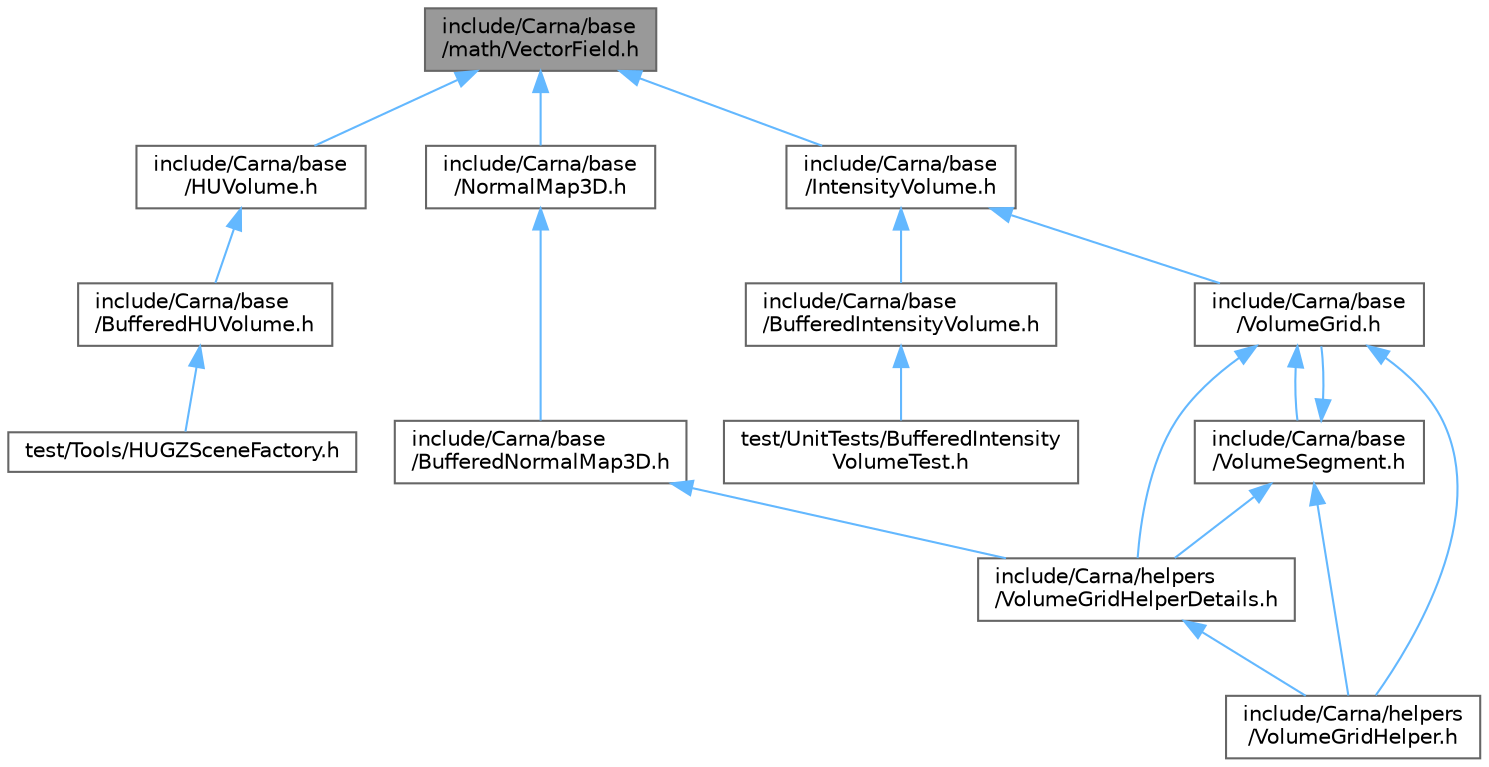 digraph "include/Carna/base/math/VectorField.h"
{
 // LATEX_PDF_SIZE
  bgcolor="transparent";
  edge [fontname=Helvetica,fontsize=10,labelfontname=Helvetica,labelfontsize=10];
  node [fontname=Helvetica,fontsize=10,shape=box,height=0.2,width=0.4];
  Node1 [id="Node000001",label="include/Carna/base\l/math/VectorField.h",height=0.2,width=0.4,color="gray40", fillcolor="grey60", style="filled", fontcolor="black",tooltip="Defines Carna::base::math::VectorField."];
  Node1 -> Node2 [id="edge1_Node000001_Node000002",dir="back",color="steelblue1",style="solid",tooltip=" "];
  Node2 [id="Node000002",label="include/Carna/base\l/HUVolume.h",height=0.2,width=0.4,color="grey40", fillcolor="white", style="filled",URL="$HUVolume_8h.html",tooltip="Defines Carna::base::HUVolume."];
  Node2 -> Node3 [id="edge2_Node000002_Node000003",dir="back",color="steelblue1",style="solid",tooltip=" "];
  Node3 [id="Node000003",label="include/Carna/base\l/BufferedHUVolume.h",height=0.2,width=0.4,color="grey40", fillcolor="white", style="filled",URL="$BufferedHUVolume_8h.html",tooltip="Defines Carna::base::BufferedHUVolume."];
  Node3 -> Node4 [id="edge3_Node000003_Node000004",dir="back",color="steelblue1",style="solid",tooltip=" "];
  Node4 [id="Node000004",label="test/Tools/HUGZSceneFactory.h",height=0.2,width=0.4,color="grey40", fillcolor="white", style="filled",URL="$HUGZSceneFactory_8h_source.html",tooltip=" "];
  Node1 -> Node5 [id="edge4_Node000001_Node000005",dir="back",color="steelblue1",style="solid",tooltip=" "];
  Node5 [id="Node000005",label="include/Carna/base\l/IntensityVolume.h",height=0.2,width=0.4,color="grey40", fillcolor="white", style="filled",URL="$IntensityVolume_8h.html",tooltip="Defines Carna::base::IntensityVolume."];
  Node5 -> Node6 [id="edge5_Node000005_Node000006",dir="back",color="steelblue1",style="solid",tooltip=" "];
  Node6 [id="Node000006",label="include/Carna/base\l/BufferedIntensityVolume.h",height=0.2,width=0.4,color="grey40", fillcolor="white", style="filled",URL="$BufferedIntensityVolume_8h.html",tooltip="Defines Carna::base::BufferedIntensityVolume."];
  Node6 -> Node7 [id="edge6_Node000006_Node000007",dir="back",color="steelblue1",style="solid",tooltip=" "];
  Node7 [id="Node000007",label="test/UnitTests/BufferedIntensity\lVolumeTest.h",height=0.2,width=0.4,color="grey40", fillcolor="white", style="filled",URL="$BufferedIntensityVolumeTest_8h_source.html",tooltip=" "];
  Node5 -> Node8 [id="edge7_Node000005_Node000008",dir="back",color="steelblue1",style="solid",tooltip=" "];
  Node8 [id="Node000008",label="include/Carna/base\l/VolumeGrid.h",height=0.2,width=0.4,color="grey40", fillcolor="white", style="filled",URL="$VolumeGrid_8h.html",tooltip="Defines Carna::base::VolumeGrid."];
  Node8 -> Node9 [id="edge8_Node000008_Node000009",dir="back",color="steelblue1",style="solid",tooltip=" "];
  Node9 [id="Node000009",label="include/Carna/base\l/VolumeSegment.h",height=0.2,width=0.4,color="grey40", fillcolor="white", style="filled",URL="$VolumeSegment_8h.html",tooltip="Defines Carna::base::VolumeSegment."];
  Node9 -> Node8 [id="edge9_Node000009_Node000008",dir="back",color="steelblue1",style="solid",tooltip=" "];
  Node9 -> Node10 [id="edge10_Node000009_Node000010",dir="back",color="steelblue1",style="solid",tooltip=" "];
  Node10 [id="Node000010",label="include/Carna/helpers\l/VolumeGridHelper.h",height=0.2,width=0.4,color="grey40", fillcolor="white", style="filled",URL="$VolumeGridHelper_8h.html",tooltip="Defines Carna::helpers::VolumeGridHelper."];
  Node9 -> Node11 [id="edge11_Node000009_Node000011",dir="back",color="steelblue1",style="solid",tooltip=" "];
  Node11 [id="Node000011",label="include/Carna/helpers\l/VolumeGridHelperDetails.h",height=0.2,width=0.4,color="grey40", fillcolor="white", style="filled",URL="$VolumeGridHelperDetails_8h.html",tooltip="Defines Carna::helpers::details::VolumeGridHelper."];
  Node11 -> Node10 [id="edge12_Node000011_Node000010",dir="back",color="steelblue1",style="solid",tooltip=" "];
  Node8 -> Node10 [id="edge13_Node000008_Node000010",dir="back",color="steelblue1",style="solid",tooltip=" "];
  Node8 -> Node11 [id="edge14_Node000008_Node000011",dir="back",color="steelblue1",style="solid",tooltip=" "];
  Node1 -> Node12 [id="edge15_Node000001_Node000012",dir="back",color="steelblue1",style="solid",tooltip=" "];
  Node12 [id="Node000012",label="include/Carna/base\l/NormalMap3D.h",height=0.2,width=0.4,color="grey40", fillcolor="white", style="filled",URL="$NormalMap3D_8h.html",tooltip="Defines Carna::base::NormalMap3D."];
  Node12 -> Node13 [id="edge16_Node000012_Node000013",dir="back",color="steelblue1",style="solid",tooltip=" "];
  Node13 [id="Node000013",label="include/Carna/base\l/BufferedNormalMap3D.h",height=0.2,width=0.4,color="grey40", fillcolor="white", style="filled",URL="$BufferedNormalMap3D_8h.html",tooltip="Defines Carna::base::BufferedNormalMap3D."];
  Node13 -> Node11 [id="edge17_Node000013_Node000011",dir="back",color="steelblue1",style="solid",tooltip=" "];
}
